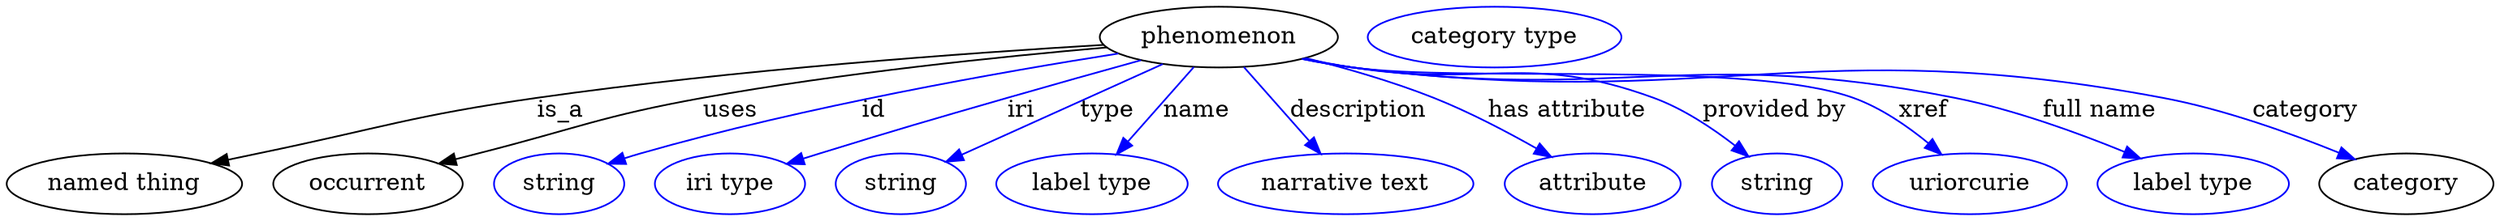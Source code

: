 digraph {
	graph [bb="0,0,1465.9,123"];
	node [label="\N"];
	phenomenon	[height=0.5,
		label=phenomenon,
		pos="714.54,105",
		width=1.9498];
	"named thing"	[height=0.5,
		pos="69.544,18",
		width=1.9318];
	phenomenon -> "named thing"	[label=is_a,
		lp="325.54,61.5",
		pos="e,120.71,30.274 646.54,100.42 566.21,95.659 428.68,85.817 311.54,69 237.95,58.434 220.31,51.25 147.54,36 142.12,34.863 136.48,33.666 \
130.84,32.456"];
	occurrent	[height=0.5,
		pos="212.54,18",
		width=1.5526];
	phenomenon -> occurrent	[label=uses,
		lp="426.04,61.5",
		pos="e,254.49,30.041 648.44,98.925 586.41,93.57 491.22,83.83 409.54,69 350.04,58.197 336.13,50.984 277.54,36 273.23,34.897 268.76,33.745 \
264.28,32.584"];
	id	[color=blue,
		height=0.5,
		label=string,
		pos="324.54,18",
		width=1.0652];
	phenomenon -> id	[color=blue,
		label=id,
		lp="510.54,61.5",
		pos="e,353.55,29.922 655.45,95.281 586.71,84.444 470.18,63.915 372.54,36 369.44,35.113 366.25,34.133 363.05,33.106",
		style=solid];
	iri	[color=blue,
		height=0.5,
		label="iri type",
		pos="425.54,18",
		width=1.2277];
	phenomenon -> iri	[color=blue,
		label=iri,
		lp="597.54,61.5",
		pos="e,459.22,29.681 668.48,91.32 644.85,84.761 615.63,76.563 589.54,69 540.52,54.785 528.33,50.997 479.54,36 476.05,34.926 472.43,33.805 \
468.8,32.674",
		style=solid];
	type	[color=blue,
		height=0.5,
		label=string,
		pos="526.54,18",
		width=1.0652];
	phenomenon -> type	[color=blue,
		label=type,
		lp="648.54,61.5",
		pos="e,553.31,31.103 681.37,88.999 648.03,73.926 596.8,50.766 562.51,35.26",
		style=solid];
	name	[color=blue,
		height=0.5,
		label="label type",
		pos="639.54,18",
		width=1.5707];
	phenomenon -> name	[color=blue,
		label=name,
		lp="701.54,61.5",
		pos="e,654.08,35.469 699.73,87.207 688.66,74.669 673.38,57.35 660.99,43.302",
		style=solid];
	description	[color=blue,
		height=0.5,
		label="narrative text",
		pos="789.54,18",
		width=2.0943];
	phenomenon -> description	[color=blue,
		label=description,
		lp="797.04,61.5",
		pos="e,774.76,35.758 729.36,87.207 740.35,74.75 755.51,57.573 767.86,43.574",
		style=solid];
	"has attribute"	[color=blue,
		height=0.5,
		label=attribute,
		pos="934.54,18",
		width=1.4443];
	phenomenon -> "has attribute"	[color=blue,
		label="has attribute",
		lp="920.54,61.5",
		pos="e,910.02,34.155 765.77,92.669 789.27,86.769 817.24,78.74 841.54,69 861.93,60.831 883.61,49.356 900.9,39.46",
		style=solid];
	"provided by"	[color=blue,
		height=0.5,
		label=string,
		pos="1042.5,18",
		width=1.0652];
	phenomenon -> "provided by"	[color=blue,
		label="provided by",
		lp="1042,61.5",
		pos="e,1025.9,34.499 764.96,92.277 774.42,90.326 784.26,88.464 793.54,87 872.09,74.617 897.05,96.8 971.54,69 988.46,62.687 1005.1,51.338 \
1018,41.046",
		style=solid];
	xref	[color=blue,
		height=0.5,
		label=uriorcurie,
		pos="1156.5,18",
		width=1.5887];
	phenomenon -> xref	[color=blue,
		label=xref,
		lp="1130,61.5",
		pos="e,1140,35.455 764.07,92.147 773.79,90.159 783.95,88.317 793.54,87 858.61,78.066 1026.8,91.365 1088.5,69 1104.6,63.202 1120,52.368 \
1132.2,42.263",
		style=solid];
	"full name"	[color=blue,
		height=0.5,
		label="label type",
		pos="1288.5,18",
		width=1.5707];
	phenomenon -> "full name"	[color=blue,
		label="full name",
		lp="1234,61.5",
		pos="e,1257.3,33.135 764.06,92.068 773.78,90.087 783.95,88.267 793.54,87 950.16,66.315 993.61,99.897 1148.5,69 1183.1,62.114 1220.6,48.369 \
1248,37.03",
		style=solid];
	category	[height=0.5,
		pos="1414.5,18",
		width=1.4263];
	phenomenon -> category	[color=blue,
		label=category,
		lp="1355,61.5",
		pos="e,1384.3,32.552 763.62,92.054 773.48,90.047 783.8,88.222 793.54,87 1004.5,60.537 1062.7,108.52 1271.5,69 1307.5,62.199 1346.6,48.027 \
1374.8,36.502",
		style=solid];
	"named thing_category"	[color=blue,
		height=0.5,
		label="category type",
		pos="877.54,105",
		width=2.0762];
}
